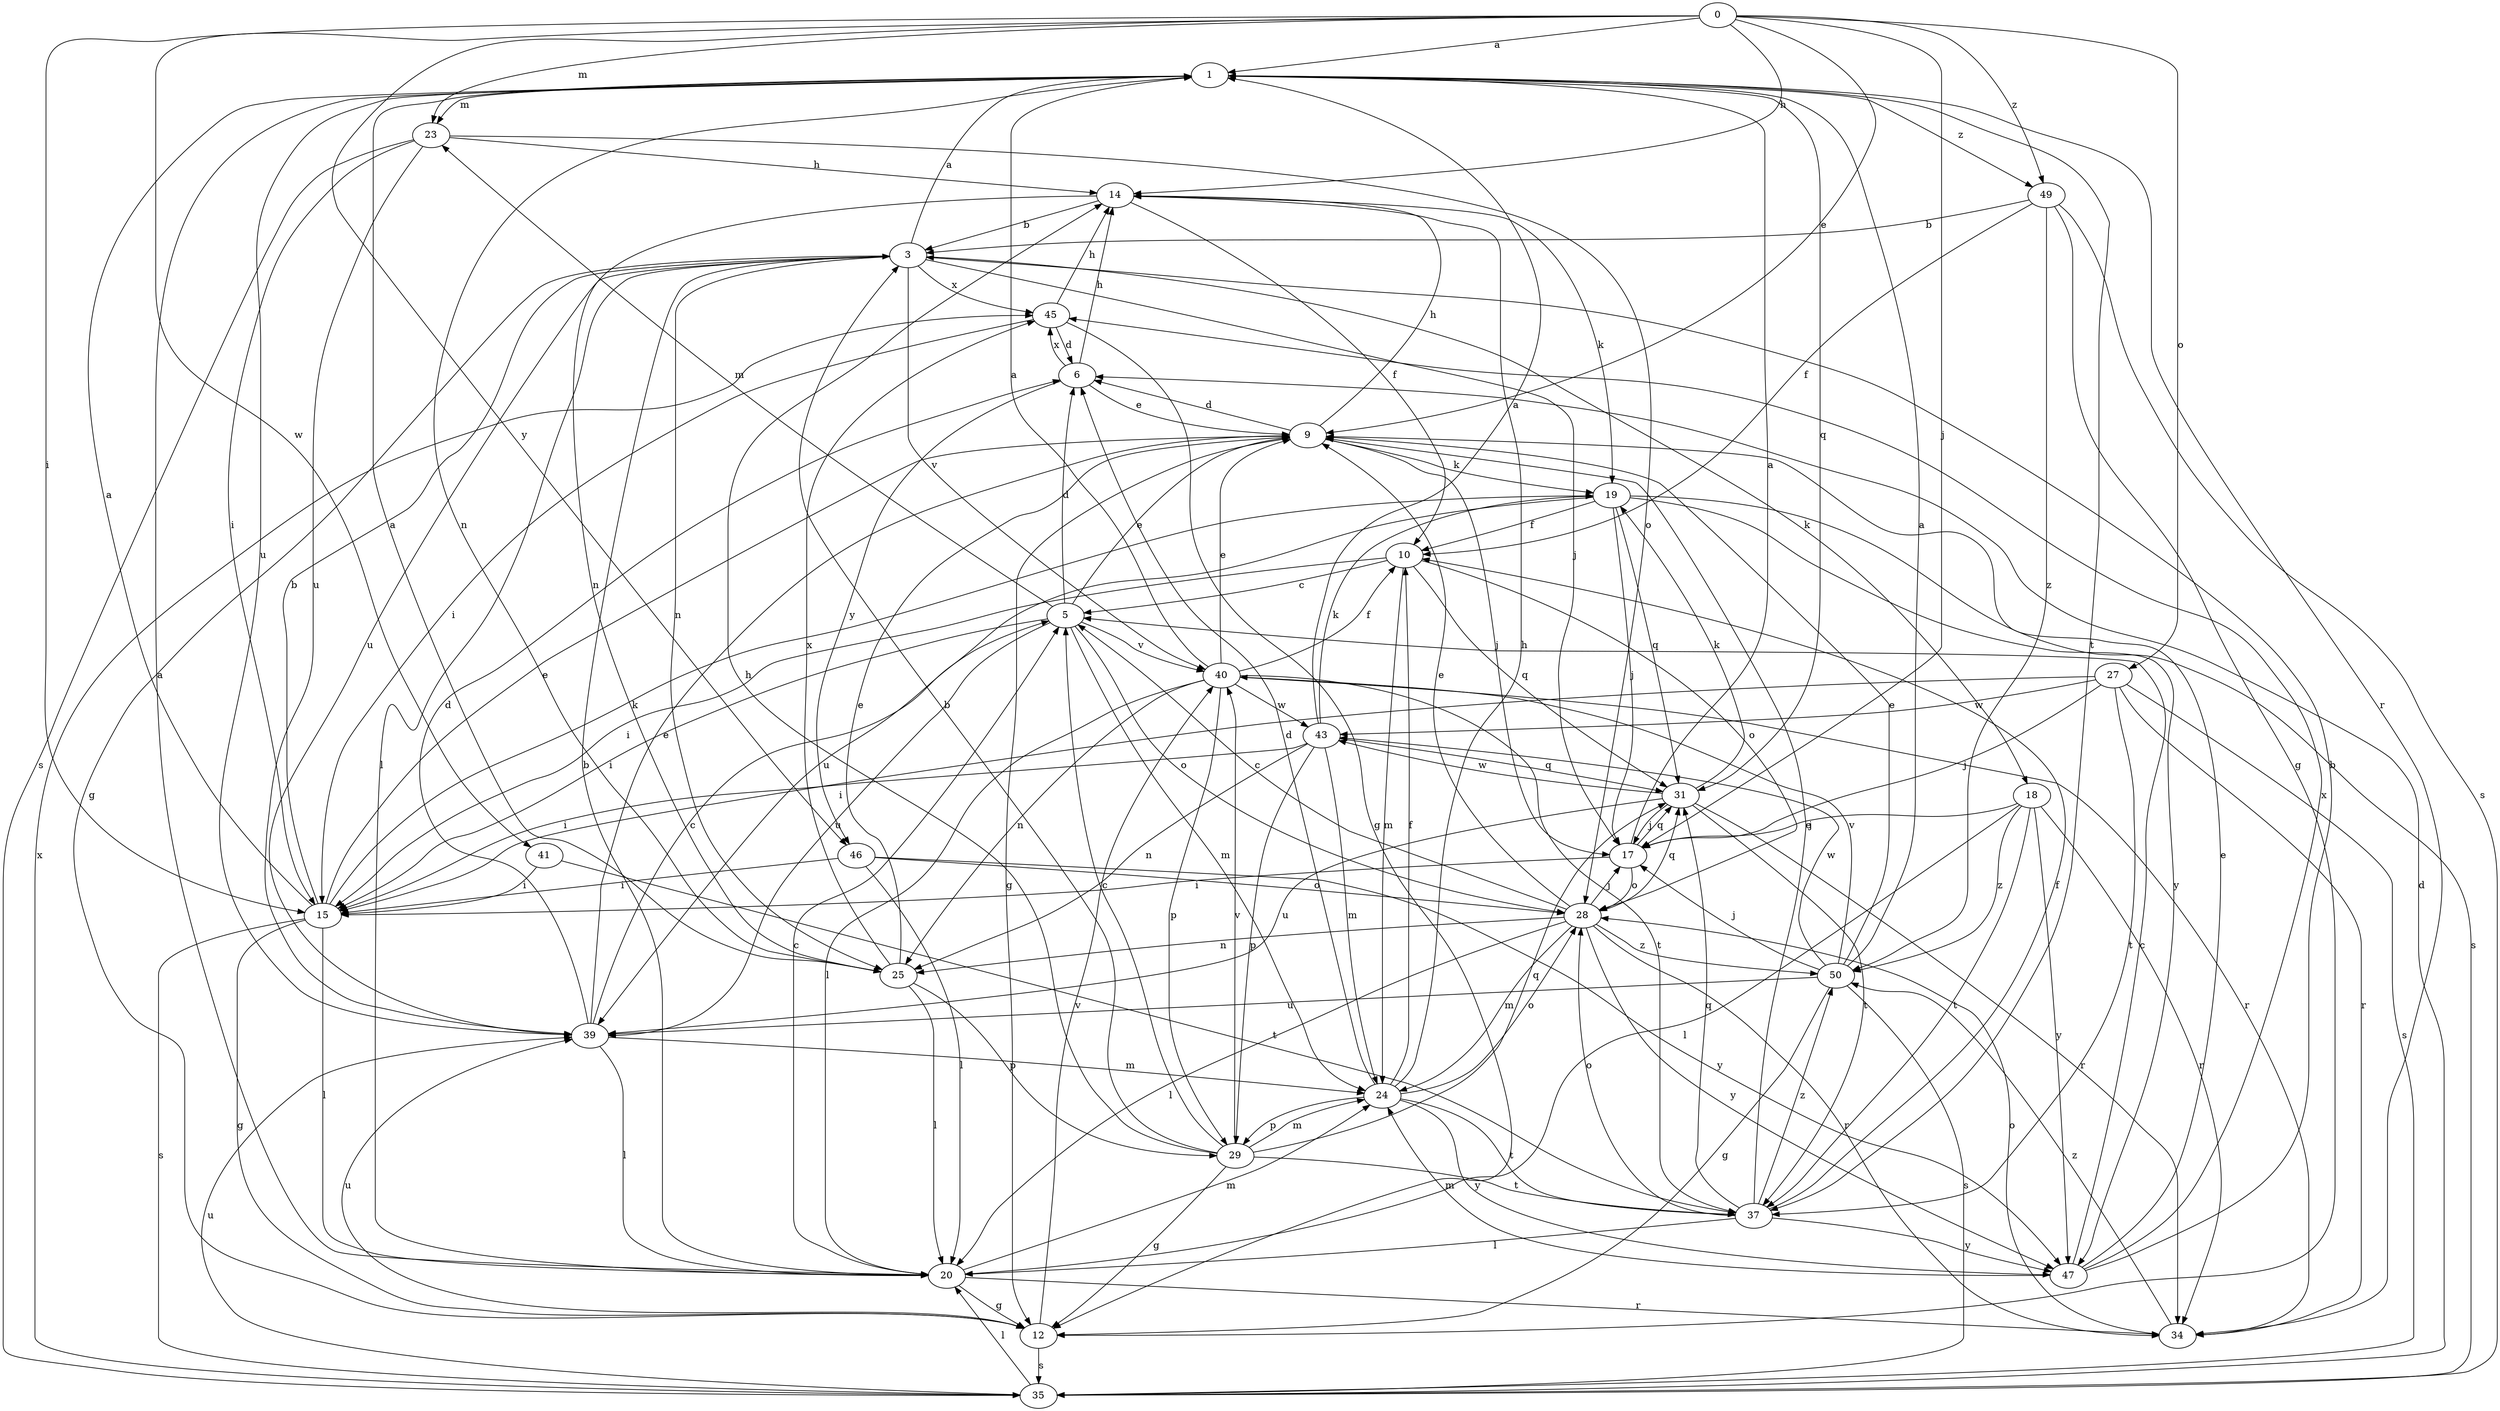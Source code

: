 strict digraph  {
0;
1;
3;
5;
6;
9;
10;
12;
14;
15;
17;
18;
19;
20;
23;
24;
25;
27;
28;
29;
31;
34;
35;
37;
39;
40;
41;
43;
45;
46;
47;
49;
50;
0 -> 1  [label=a];
0 -> 9  [label=e];
0 -> 14  [label=h];
0 -> 15  [label=i];
0 -> 17  [label=j];
0 -> 23  [label=m];
0 -> 27  [label=o];
0 -> 41  [label=w];
0 -> 46  [label=y];
0 -> 49  [label=z];
1 -> 23  [label=m];
1 -> 25  [label=n];
1 -> 31  [label=q];
1 -> 34  [label=r];
1 -> 37  [label=t];
1 -> 39  [label=u];
1 -> 49  [label=z];
3 -> 1  [label=a];
3 -> 12  [label=g];
3 -> 17  [label=j];
3 -> 18  [label=k];
3 -> 20  [label=l];
3 -> 25  [label=n];
3 -> 39  [label=u];
3 -> 40  [label=v];
3 -> 45  [label=x];
5 -> 6  [label=d];
5 -> 9  [label=e];
5 -> 15  [label=i];
5 -> 23  [label=m];
5 -> 24  [label=m];
5 -> 28  [label=o];
5 -> 39  [label=u];
5 -> 40  [label=v];
6 -> 9  [label=e];
6 -> 14  [label=h];
6 -> 45  [label=x];
6 -> 46  [label=y];
9 -> 6  [label=d];
9 -> 12  [label=g];
9 -> 14  [label=h];
9 -> 17  [label=j];
9 -> 19  [label=k];
10 -> 5  [label=c];
10 -> 15  [label=i];
10 -> 24  [label=m];
10 -> 28  [label=o];
10 -> 31  [label=q];
12 -> 35  [label=s];
12 -> 39  [label=u];
12 -> 40  [label=v];
14 -> 3  [label=b];
14 -> 10  [label=f];
14 -> 19  [label=k];
14 -> 25  [label=n];
15 -> 1  [label=a];
15 -> 3  [label=b];
15 -> 9  [label=e];
15 -> 12  [label=g];
15 -> 19  [label=k];
15 -> 20  [label=l];
15 -> 35  [label=s];
17 -> 1  [label=a];
17 -> 15  [label=i];
17 -> 28  [label=o];
17 -> 31  [label=q];
18 -> 17  [label=j];
18 -> 20  [label=l];
18 -> 34  [label=r];
18 -> 37  [label=t];
18 -> 47  [label=y];
18 -> 50  [label=z];
19 -> 10  [label=f];
19 -> 17  [label=j];
19 -> 31  [label=q];
19 -> 35  [label=s];
19 -> 39  [label=u];
19 -> 47  [label=y];
20 -> 1  [label=a];
20 -> 3  [label=b];
20 -> 5  [label=c];
20 -> 12  [label=g];
20 -> 24  [label=m];
20 -> 34  [label=r];
23 -> 14  [label=h];
23 -> 15  [label=i];
23 -> 28  [label=o];
23 -> 35  [label=s];
23 -> 39  [label=u];
24 -> 6  [label=d];
24 -> 10  [label=f];
24 -> 14  [label=h];
24 -> 28  [label=o];
24 -> 29  [label=p];
24 -> 37  [label=t];
24 -> 47  [label=y];
25 -> 1  [label=a];
25 -> 9  [label=e];
25 -> 20  [label=l];
25 -> 29  [label=p];
25 -> 45  [label=x];
27 -> 15  [label=i];
27 -> 17  [label=j];
27 -> 34  [label=r];
27 -> 35  [label=s];
27 -> 37  [label=t];
27 -> 43  [label=w];
28 -> 5  [label=c];
28 -> 9  [label=e];
28 -> 17  [label=j];
28 -> 20  [label=l];
28 -> 24  [label=m];
28 -> 25  [label=n];
28 -> 31  [label=q];
28 -> 34  [label=r];
28 -> 47  [label=y];
28 -> 50  [label=z];
29 -> 3  [label=b];
29 -> 5  [label=c];
29 -> 12  [label=g];
29 -> 14  [label=h];
29 -> 24  [label=m];
29 -> 31  [label=q];
29 -> 37  [label=t];
29 -> 40  [label=v];
31 -> 17  [label=j];
31 -> 19  [label=k];
31 -> 34  [label=r];
31 -> 37  [label=t];
31 -> 39  [label=u];
31 -> 43  [label=w];
34 -> 28  [label=o];
34 -> 50  [label=z];
35 -> 6  [label=d];
35 -> 20  [label=l];
35 -> 39  [label=u];
35 -> 45  [label=x];
37 -> 9  [label=e];
37 -> 10  [label=f];
37 -> 20  [label=l];
37 -> 28  [label=o];
37 -> 31  [label=q];
37 -> 47  [label=y];
37 -> 50  [label=z];
39 -> 5  [label=c];
39 -> 6  [label=d];
39 -> 9  [label=e];
39 -> 20  [label=l];
39 -> 24  [label=m];
40 -> 1  [label=a];
40 -> 9  [label=e];
40 -> 10  [label=f];
40 -> 20  [label=l];
40 -> 25  [label=n];
40 -> 29  [label=p];
40 -> 34  [label=r];
40 -> 37  [label=t];
40 -> 43  [label=w];
41 -> 15  [label=i];
41 -> 37  [label=t];
43 -> 1  [label=a];
43 -> 15  [label=i];
43 -> 19  [label=k];
43 -> 24  [label=m];
43 -> 25  [label=n];
43 -> 29  [label=p];
43 -> 31  [label=q];
45 -> 6  [label=d];
45 -> 12  [label=g];
45 -> 14  [label=h];
45 -> 15  [label=i];
46 -> 15  [label=i];
46 -> 20  [label=l];
46 -> 28  [label=o];
46 -> 47  [label=y];
47 -> 3  [label=b];
47 -> 5  [label=c];
47 -> 9  [label=e];
47 -> 24  [label=m];
47 -> 45  [label=x];
49 -> 3  [label=b];
49 -> 10  [label=f];
49 -> 12  [label=g];
49 -> 35  [label=s];
49 -> 50  [label=z];
50 -> 1  [label=a];
50 -> 9  [label=e];
50 -> 12  [label=g];
50 -> 17  [label=j];
50 -> 35  [label=s];
50 -> 39  [label=u];
50 -> 40  [label=v];
50 -> 43  [label=w];
}
